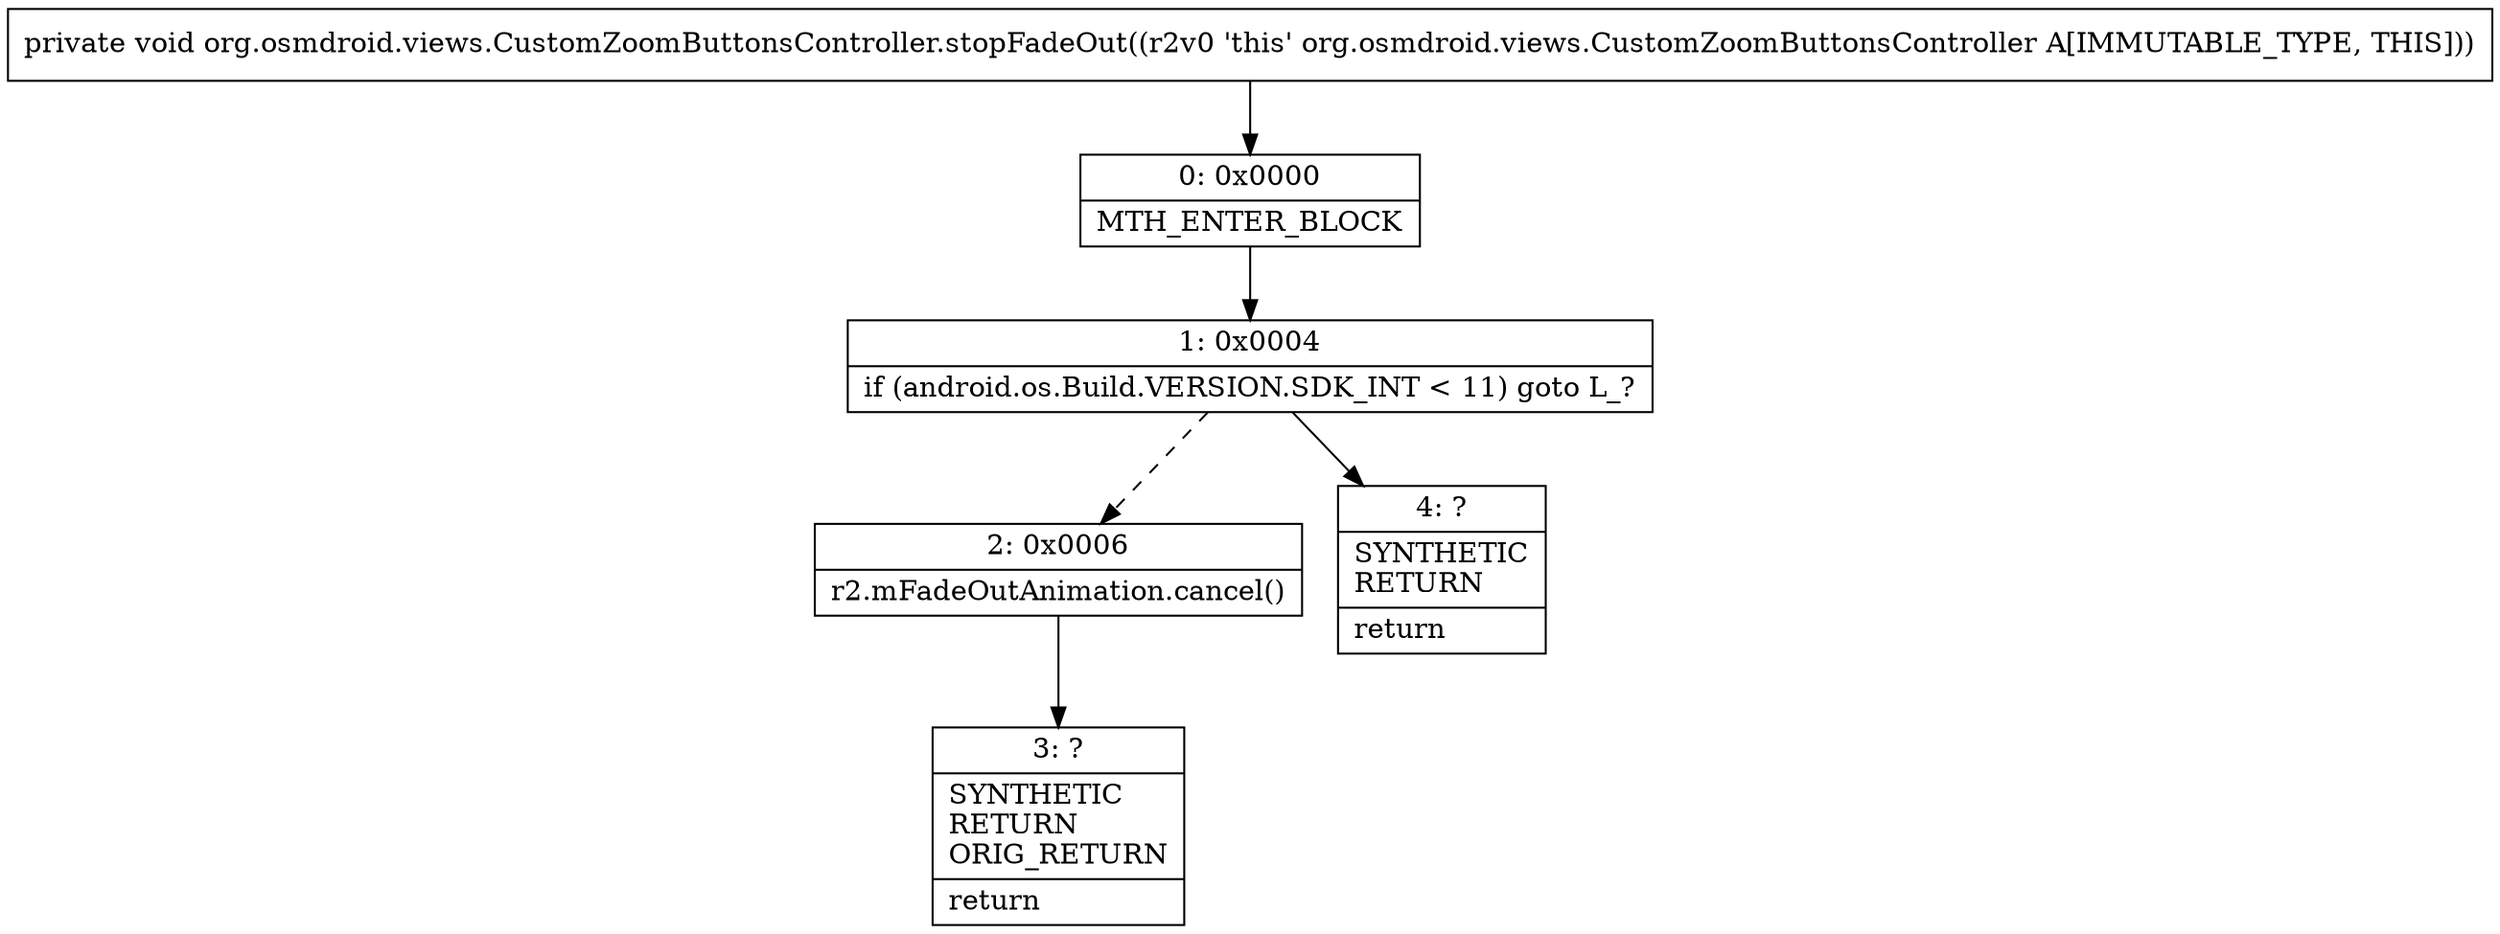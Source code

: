 digraph "CFG fororg.osmdroid.views.CustomZoomButtonsController.stopFadeOut()V" {
Node_0 [shape=record,label="{0\:\ 0x0000|MTH_ENTER_BLOCK\l}"];
Node_1 [shape=record,label="{1\:\ 0x0004|if (android.os.Build.VERSION.SDK_INT \< 11) goto L_?\l}"];
Node_2 [shape=record,label="{2\:\ 0x0006|r2.mFadeOutAnimation.cancel()\l}"];
Node_3 [shape=record,label="{3\:\ ?|SYNTHETIC\lRETURN\lORIG_RETURN\l|return\l}"];
Node_4 [shape=record,label="{4\:\ ?|SYNTHETIC\lRETURN\l|return\l}"];
MethodNode[shape=record,label="{private void org.osmdroid.views.CustomZoomButtonsController.stopFadeOut((r2v0 'this' org.osmdroid.views.CustomZoomButtonsController A[IMMUTABLE_TYPE, THIS])) }"];
MethodNode -> Node_0;
Node_0 -> Node_1;
Node_1 -> Node_2[style=dashed];
Node_1 -> Node_4;
Node_2 -> Node_3;
}

